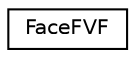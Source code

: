 digraph "Graphical Class Hierarchy"
{
  edge [fontname="Helvetica",fontsize="10",labelfontname="Helvetica",labelfontsize="10"];
  node [fontname="Helvetica",fontsize="10",shape=record];
  rankdir="LR";
  Node1 [label="FaceFVF",height=0.2,width=0.4,color="black", fillcolor="white", style="filled",URL="$struct_face_f_v_f.html"];
}
